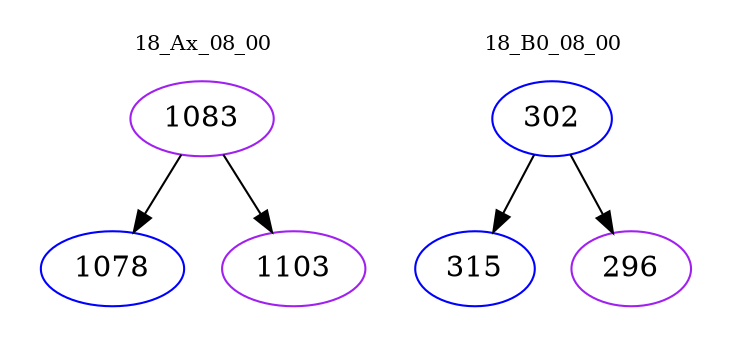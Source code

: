digraph{
subgraph cluster_0 {
color = white
label = "18_Ax_08_00";
fontsize=10;
T0_1083 [label="1083", color="purple"]
T0_1083 -> T0_1078 [color="black"]
T0_1078 [label="1078", color="blue"]
T0_1083 -> T0_1103 [color="black"]
T0_1103 [label="1103", color="purple"]
}
subgraph cluster_1 {
color = white
label = "18_B0_08_00";
fontsize=10;
T1_302 [label="302", color="blue"]
T1_302 -> T1_315 [color="black"]
T1_315 [label="315", color="blue"]
T1_302 -> T1_296 [color="black"]
T1_296 [label="296", color="purple"]
}
}
